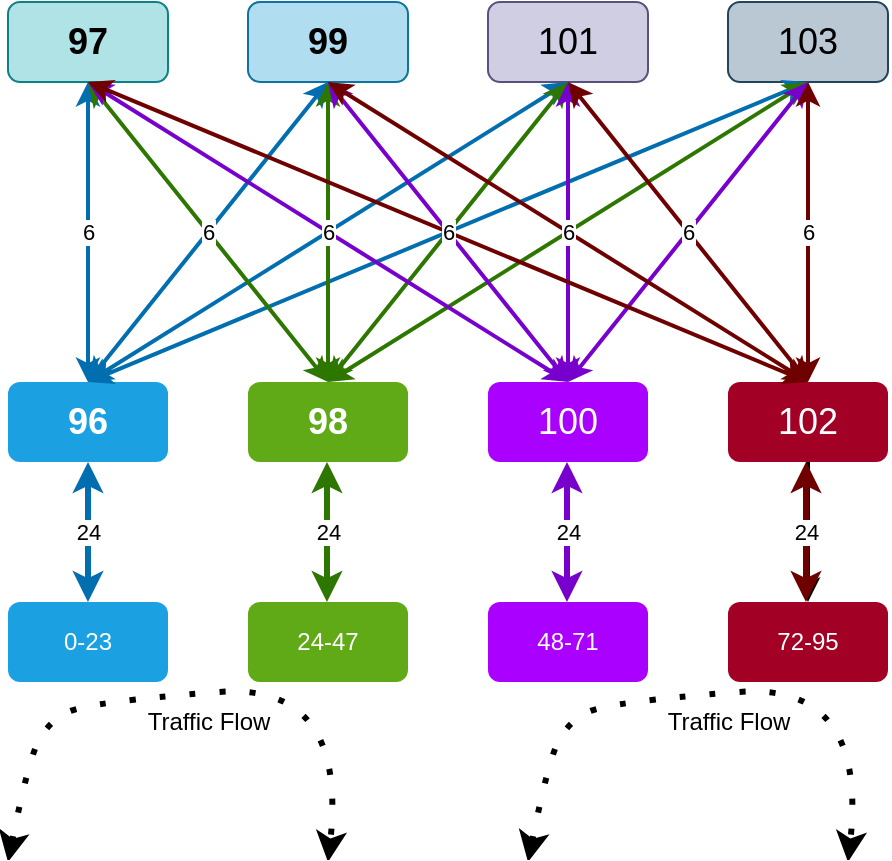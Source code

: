 <mxfile version="11.0.2" type="github"><diagram id="s4OD0SoGw4W0iyVjB6UI" name="Page-1"><mxGraphModel dx="1003" dy="661" grid="1" gridSize="10" guides="1" tooltips="1" connect="1" arrows="1" fold="1" page="1" pageScale="1" pageWidth="850" pageHeight="1100" math="0" shadow="0"><root><mxCell id="0"/><mxCell id="1" parent="0"/><mxCell id="Ym-zPBsQIMdJajePks9g-3" value="0-23" style="rounded=1;whiteSpace=wrap;html=1;shadow=0;glass=0;fillColor=#1ba1e2;strokeColor=none;fontColor=#ffffff;" parent="1" vertex="1"><mxGeometry x="160" y="630" width="80" height="40" as="geometry"/></mxCell><mxCell id="Ym-zPBsQIMdJajePks9g-4" value="24-47" style="rounded=1;whiteSpace=wrap;html=1;shadow=0;glass=0;fillColor=#60a917;strokeColor=none;fontColor=#ffffff;" parent="1" vertex="1"><mxGeometry x="280" y="630" width="80" height="40" as="geometry"/></mxCell><mxCell id="Ym-zPBsQIMdJajePks9g-5" value="48-71" style="rounded=1;whiteSpace=wrap;html=1;shadow=0;glass=0;fillColor=#aa00ff;strokeColor=none;fontColor=#ffffff;" parent="1" vertex="1"><mxGeometry x="400" y="630" width="80" height="40" as="geometry"/></mxCell><mxCell id="Ym-zPBsQIMdJajePks9g-6" value="72-95" style="rounded=1;whiteSpace=wrap;html=1;shadow=0;glass=0;fillColor=#a20025;strokeColor=none;fontColor=#ffffff;" parent="1" vertex="1"><mxGeometry x="520" y="630" width="80" height="40" as="geometry"/></mxCell><mxCell id="Ym-zPBsQIMdJajePks9g-7" value="&lt;font style=&quot;font-size: 18px&quot;&gt;&lt;b&gt;96&lt;/b&gt;&lt;/font&gt;" style="rounded=1;whiteSpace=wrap;html=1;shadow=0;glass=0;fillColor=#1ba1e2;strokeColor=none;fontColor=#ffffff;" parent="1" vertex="1"><mxGeometry x="160" y="520" width="80" height="40" as="geometry"/></mxCell><mxCell id="Ym-zPBsQIMdJajePks9g-8" value="&lt;b&gt;&lt;font style=&quot;font-size: 18px&quot;&gt;98&lt;/font&gt;&lt;/b&gt;" style="rounded=1;whiteSpace=wrap;html=1;shadow=0;glass=0;fillColor=#60a917;strokeColor=none;fontColor=#ffffff;" parent="1" vertex="1"><mxGeometry x="280" y="520" width="80" height="40" as="geometry"/></mxCell><mxCell id="Ym-zPBsQIMdJajePks9g-9" value="&lt;font style=&quot;font-size: 18px&quot;&gt;100&lt;/font&gt;" style="rounded=1;whiteSpace=wrap;html=1;shadow=0;glass=0;fillColor=#aa00ff;strokeColor=none;fontColor=#ffffff;" parent="1" vertex="1"><mxGeometry x="400" y="520" width="80" height="40" as="geometry"/></mxCell><mxCell id="xxciTOWTd4Kh54nCsDOU-9" value="" style="edgeStyle=orthogonalEdgeStyle;rounded=0;orthogonalLoop=1;jettySize=auto;html=1;strokeWidth=2;" parent="1" source="Ym-zPBsQIMdJajePks9g-10" target="Ym-zPBsQIMdJajePks9g-6" edge="1"><mxGeometry relative="1" as="geometry"/></mxCell><mxCell id="Ym-zPBsQIMdJajePks9g-10" value="&lt;font style=&quot;font-size: 18px&quot;&gt;102&lt;/font&gt;" style="rounded=1;whiteSpace=wrap;html=1;shadow=0;glass=0;fillColor=#a20025;strokeColor=none;fontColor=#ffffff;" parent="1" vertex="1"><mxGeometry x="520" y="520" width="80" height="40" as="geometry"/></mxCell><mxCell id="Ym-zPBsQIMdJajePks9g-11" value="&lt;span style=&quot;font-size: 18px&quot;&gt;&lt;b&gt;97&lt;/b&gt;&lt;/span&gt;" style="rounded=1;whiteSpace=wrap;html=1;shadow=0;glass=0;fillColor=#b0e3e6;strokeColor=#0e8088;" parent="1" vertex="1"><mxGeometry x="160" y="330" width="80" height="40" as="geometry"/></mxCell><mxCell id="Ym-zPBsQIMdJajePks9g-12" value="&lt;b&gt;&lt;font style=&quot;font-size: 18px&quot;&gt;99&lt;/font&gt;&lt;/b&gt;" style="rounded=1;whiteSpace=wrap;html=1;shadow=0;glass=0;fillColor=#b1ddf0;strokeColor=#10739e;" parent="1" vertex="1"><mxGeometry x="280" y="330" width="80" height="40" as="geometry"/></mxCell><mxCell id="Ym-zPBsQIMdJajePks9g-13" value="&lt;font style=&quot;font-size: 18px&quot;&gt;101&lt;/font&gt;" style="rounded=1;whiteSpace=wrap;html=1;shadow=0;glass=0;fillColor=#d0cee2;strokeColor=#56517e;" parent="1" vertex="1"><mxGeometry x="400" y="330" width="80" height="40" as="geometry"/></mxCell><mxCell id="Ym-zPBsQIMdJajePks9g-14" value="&lt;font style=&quot;font-size: 18px&quot;&gt;103&lt;/font&gt;" style="rounded=1;whiteSpace=wrap;html=1;shadow=0;glass=0;fillColor=#bac8d3;strokeColor=#23445d;" parent="1" vertex="1"><mxGeometry x="520" y="330" width="80" height="40" as="geometry"/></mxCell><mxCell id="Ym-zPBsQIMdJajePks9g-17" value="24" style="endArrow=classic;startArrow=classic;html=1;shadow=0;strokeWidth=3;entryX=0.5;entryY=1;entryDx=0;entryDy=0;fillColor=#1ba1e2;strokeColor=#006EAF;" parent="1" source="Ym-zPBsQIMdJajePks9g-3" target="Ym-zPBsQIMdJajePks9g-7" edge="1"><mxGeometry width="50" height="50" relative="1" as="geometry"><mxPoint x="150" y="760" as="sourcePoint"/><mxPoint x="200" y="710" as="targetPoint"/></mxGeometry></mxCell><mxCell id="Ym-zPBsQIMdJajePks9g-18" value="24" style="endArrow=classic;startArrow=classic;html=1;shadow=0;strokeWidth=3;entryX=0.5;entryY=1;entryDx=0;entryDy=0;fillColor=#60a917;strokeColor=#2D7600;" parent="1" edge="1"><mxGeometry width="50" height="50" relative="1" as="geometry"><mxPoint x="319.5" y="630" as="sourcePoint"/><mxPoint x="319.5" y="560" as="targetPoint"/></mxGeometry></mxCell><mxCell id="Ym-zPBsQIMdJajePks9g-19" value="24" style="endArrow=classic;startArrow=classic;html=1;shadow=0;strokeWidth=3;entryX=0.5;entryY=1;entryDx=0;entryDy=0;fillColor=#aa00ff;strokeColor=#7700CC;" parent="1" edge="1"><mxGeometry width="50" height="50" relative="1" as="geometry"><mxPoint x="439.5" y="630" as="sourcePoint"/><mxPoint x="439.5" y="560" as="targetPoint"/></mxGeometry></mxCell><mxCell id="Ym-zPBsQIMdJajePks9g-20" value="24" style="endArrow=classic;startArrow=classic;html=1;shadow=0;strokeWidth=3;entryX=0.5;entryY=1;entryDx=0;entryDy=0;fillColor=#a20025;strokeColor=#6F0000;" parent="1" edge="1"><mxGeometry width="50" height="50" relative="1" as="geometry"><mxPoint x="559" y="630" as="sourcePoint"/><mxPoint x="559" y="560" as="targetPoint"/></mxGeometry></mxCell><mxCell id="Ym-zPBsQIMdJajePks9g-22" value="6" style="endArrow=classic;startArrow=classic;html=1;shadow=0;strokeWidth=2;entryX=0.5;entryY=1;entryDx=0;entryDy=0;fillColor=#1ba1e2;strokeColor=#006EAF;" parent="1" source="Ym-zPBsQIMdJajePks9g-7" target="Ym-zPBsQIMdJajePks9g-11" edge="1"><mxGeometry width="50" height="50" relative="1" as="geometry"><mxPoint x="110" y="620" as="sourcePoint"/><mxPoint x="110" y="550" as="targetPoint"/></mxGeometry></mxCell><mxCell id="Ym-zPBsQIMdJajePks9g-23" value="6" style="endArrow=classic;startArrow=classic;html=1;shadow=0;strokeWidth=2;entryX=0.5;entryY=1;entryDx=0;entryDy=0;fillColor=#1ba1e2;strokeColor=#006EAF;exitX=0.5;exitY=0;exitDx=0;exitDy=0;" parent="1" source="Ym-zPBsQIMdJajePks9g-7" target="Ym-zPBsQIMdJajePks9g-12" edge="1"><mxGeometry width="50" height="50" relative="1" as="geometry"><mxPoint x="270" y="520" as="sourcePoint"/><mxPoint x="270" y="370" as="targetPoint"/></mxGeometry></mxCell><mxCell id="Ym-zPBsQIMdJajePks9g-24" value="6" style="endArrow=classic;startArrow=classic;html=1;shadow=0;strokeWidth=2;entryX=0.5;entryY=1;entryDx=0;entryDy=0;fillColor=#1ba1e2;strokeColor=#006EAF;exitX=0.5;exitY=0;exitDx=0;exitDy=0;" parent="1" source="Ym-zPBsQIMdJajePks9g-7" target="Ym-zPBsQIMdJajePks9g-13" edge="1"><mxGeometry width="50" height="50" relative="1" as="geometry"><mxPoint x="250" y="540" as="sourcePoint"/><mxPoint x="370" y="390" as="targetPoint"/></mxGeometry></mxCell><mxCell id="Ym-zPBsQIMdJajePks9g-25" value="6" style="endArrow=classic;startArrow=classic;html=1;shadow=0;strokeWidth=2;entryX=0.5;entryY=1;entryDx=0;entryDy=0;fillColor=#1ba1e2;strokeColor=#006EAF;" parent="1" target="Ym-zPBsQIMdJajePks9g-14" edge="1"><mxGeometry width="50" height="50" relative="1" as="geometry"><mxPoint x="200" y="520" as="sourcePoint"/><mxPoint x="480" y="390" as="targetPoint"/></mxGeometry></mxCell><mxCell id="Ym-zPBsQIMdJajePks9g-26" value="" style="curved=1;endArrow=classic;html=1;shadow=0;strokeWidth=3;startArrow=classic;startFill=1;dashed=1;dashPattern=1 4;" parent="1" edge="1"><mxGeometry width="50" height="50" relative="1" as="geometry"><mxPoint x="160" y="760" as="sourcePoint"/><mxPoint x="320" y="760" as="targetPoint"/><Array as="points"><mxPoint x="170" y="710"/><mxPoint x="180" y="690"/><mxPoint x="200" y="680"/><mxPoint x="330" y="670"/></Array></mxGeometry></mxCell><mxCell id="Ym-zPBsQIMdJajePks9g-27" value="Traffic Flow" style="text;html=1;resizable=0;points=[];align=center;verticalAlign=middle;labelBackgroundColor=#ffffff;" parent="Ym-zPBsQIMdJajePks9g-26" vertex="1" connectable="0"><mxGeometry x="-0.381" relative="1" as="geometry"><mxPoint x="57.5" y="10" as="offset"/></mxGeometry></mxCell><mxCell id="xxciTOWTd4Kh54nCsDOU-1" value="6" style="endArrow=classic;startArrow=classic;html=1;shadow=0;strokeWidth=2;entryX=0.5;entryY=1;entryDx=0;entryDy=0;fillColor=#60a917;strokeColor=#2D7600;exitX=0.5;exitY=0;exitDx=0;exitDy=0;" parent="1" source="Ym-zPBsQIMdJajePks9g-8" target="Ym-zPBsQIMdJajePks9g-12" edge="1"><mxGeometry width="50" height="50" relative="1" as="geometry"><mxPoint x="390" y="500" as="sourcePoint"/><mxPoint x="390" y="430" as="targetPoint"/></mxGeometry></mxCell><mxCell id="xxciTOWTd4Kh54nCsDOU-2" value="6" style="endArrow=classic;startArrow=classic;html=1;shadow=0;strokeWidth=2;entryX=0.5;entryY=1;entryDx=0;entryDy=0;fillColor=#60a917;strokeColor=#2D7600;exitX=0.5;exitY=0;exitDx=0;exitDy=0;" parent="1" source="Ym-zPBsQIMdJajePks9g-8" target="Ym-zPBsQIMdJajePks9g-11" edge="1"><mxGeometry width="50" height="50" relative="1" as="geometry"><mxPoint x="400" y="530" as="sourcePoint"/><mxPoint x="400" y="380" as="targetPoint"/></mxGeometry></mxCell><mxCell id="xxciTOWTd4Kh54nCsDOU-3" value="6" style="endArrow=classic;startArrow=classic;html=1;shadow=0;strokeWidth=2;entryX=0.5;entryY=1;entryDx=0;entryDy=0;fillColor=#60a917;strokeColor=#2D7600;exitX=0.5;exitY=0;exitDx=0;exitDy=0;" parent="1" source="Ym-zPBsQIMdJajePks9g-8" target="Ym-zPBsQIMdJajePks9g-13" edge="1"><mxGeometry width="50" height="50" relative="1" as="geometry"><mxPoint x="410" y="520" as="sourcePoint"/><mxPoint x="290" y="370" as="targetPoint"/></mxGeometry></mxCell><mxCell id="xxciTOWTd4Kh54nCsDOU-4" value="6" style="endArrow=classic;startArrow=classic;html=1;shadow=0;strokeWidth=2;fillColor=#60a917;strokeColor=#2D7600;" parent="1" edge="1"><mxGeometry width="50" height="50" relative="1" as="geometry"><mxPoint x="320" y="520" as="sourcePoint"/><mxPoint x="560" y="370" as="targetPoint"/></mxGeometry></mxCell><mxCell id="xxciTOWTd4Kh54nCsDOU-5" value="6" style="endArrow=classic;startArrow=classic;html=1;shadow=0;strokeWidth=2;entryX=0.5;entryY=1;entryDx=0;entryDy=0;fillColor=#aa00ff;strokeColor=#7700CC;exitX=0.5;exitY=0;exitDx=0;exitDy=0;" parent="1" source="Ym-zPBsQIMdJajePks9g-9" target="Ym-zPBsQIMdJajePks9g-13" edge="1"><mxGeometry width="50" height="50" relative="1" as="geometry"><mxPoint x="490" y="500" as="sourcePoint"/><mxPoint x="490" y="430" as="targetPoint"/></mxGeometry></mxCell><mxCell id="xxciTOWTd4Kh54nCsDOU-6" value="6" style="endArrow=classic;startArrow=classic;html=1;shadow=0;strokeWidth=2;fillColor=#aa00ff;strokeColor=#7700CC;exitX=0.5;exitY=0;exitDx=0;exitDy=0;" parent="1" source="Ym-zPBsQIMdJajePks9g-9" edge="1"><mxGeometry width="50" height="50" relative="1" as="geometry"><mxPoint x="490" y="520" as="sourcePoint"/><mxPoint x="200" y="370" as="targetPoint"/></mxGeometry></mxCell><mxCell id="xxciTOWTd4Kh54nCsDOU-7" value="6" style="endArrow=classic;startArrow=classic;html=1;shadow=0;strokeWidth=2;fillColor=#aa00ff;strokeColor=#7700CC;exitX=0.5;exitY=0;exitDx=0;exitDy=0;" parent="1" source="Ym-zPBsQIMdJajePks9g-9" edge="1"><mxGeometry width="50" height="50" relative="1" as="geometry"><mxPoint x="490" y="510" as="sourcePoint"/><mxPoint x="320" y="370" as="targetPoint"/></mxGeometry></mxCell><mxCell id="xxciTOWTd4Kh54nCsDOU-8" value="6" style="endArrow=classic;startArrow=classic;html=1;shadow=0;strokeWidth=2;fillColor=#aa00ff;strokeColor=#7700CC;entryX=0.5;entryY=1;entryDx=0;entryDy=0;" parent="1" target="Ym-zPBsQIMdJajePks9g-14" edge="1"><mxGeometry width="50" height="50" relative="1" as="geometry"><mxPoint x="440" y="520" as="sourcePoint"/><mxPoint x="450" y="360" as="targetPoint"/></mxGeometry></mxCell><mxCell id="xxciTOWTd4Kh54nCsDOU-11" value="6" style="endArrow=classic;startArrow=classic;html=1;shadow=0;strokeWidth=2;fillColor=#a20025;strokeColor=#6F0000;" parent="1" target="Ym-zPBsQIMdJajePks9g-14" edge="1"><mxGeometry width="50" height="50" relative="1" as="geometry"><mxPoint x="560" y="520" as="sourcePoint"/><mxPoint x="560" y="380" as="targetPoint"/></mxGeometry></mxCell><mxCell id="xxciTOWTd4Kh54nCsDOU-12" value="6" style="endArrow=classic;startArrow=classic;html=1;shadow=0;strokeWidth=2;fillColor=#a20025;strokeColor=#6F0000;exitX=0.5;exitY=0;exitDx=0;exitDy=0;entryX=0.5;entryY=1;entryDx=0;entryDy=0;" parent="1" source="Ym-zPBsQIMdJajePks9g-10" target="Ym-zPBsQIMdJajePks9g-11" edge="1"><mxGeometry width="50" height="50" relative="1" as="geometry"><mxPoint x="620" y="510" as="sourcePoint"/><mxPoint x="620" y="360" as="targetPoint"/></mxGeometry></mxCell><mxCell id="xxciTOWTd4Kh54nCsDOU-13" value="6" style="endArrow=classic;startArrow=classic;html=1;shadow=0;strokeWidth=2;entryX=0.5;entryY=1;entryDx=0;entryDy=0;fillColor=#a20025;strokeColor=#6F0000;exitX=0.5;exitY=0;exitDx=0;exitDy=0;" parent="1" source="Ym-zPBsQIMdJajePks9g-10" target="Ym-zPBsQIMdJajePks9g-12" edge="1"><mxGeometry width="50" height="50" relative="1" as="geometry"><mxPoint x="610" y="510" as="sourcePoint"/><mxPoint x="610" y="440" as="targetPoint"/></mxGeometry></mxCell><mxCell id="xxciTOWTd4Kh54nCsDOU-14" value="6" style="endArrow=classic;startArrow=classic;html=1;shadow=0;strokeWidth=2;entryX=0.5;entryY=1;entryDx=0;entryDy=0;fillColor=#a20025;strokeColor=#6F0000;exitX=0.5;exitY=0;exitDx=0;exitDy=0;" parent="1" source="Ym-zPBsQIMdJajePks9g-10" target="Ym-zPBsQIMdJajePks9g-13" edge="1"><mxGeometry width="50" height="50" relative="1" as="geometry"><mxPoint x="640" y="490" as="sourcePoint"/><mxPoint x="640" y="420" as="targetPoint"/></mxGeometry></mxCell><mxCell id="H1E8pxhJgIgUR-IhTppF-5" value="" style="curved=1;endArrow=classic;html=1;shadow=0;strokeWidth=3;startArrow=classic;startFill=1;dashed=1;dashPattern=1 4;" parent="1" edge="1"><mxGeometry width="50" height="50" relative="1" as="geometry"><mxPoint x="420" y="760" as="sourcePoint"/><mxPoint x="580" y="760" as="targetPoint"/><Array as="points"><mxPoint x="430" y="710"/><mxPoint x="440" y="690"/><mxPoint x="460" y="680"/><mxPoint x="590" y="670"/></Array></mxGeometry></mxCell><mxCell id="H1E8pxhJgIgUR-IhTppF-6" value="Traffic Flow" style="text;html=1;resizable=0;points=[];align=center;verticalAlign=middle;labelBackgroundColor=#ffffff;" parent="H1E8pxhJgIgUR-IhTppF-5" vertex="1" connectable="0"><mxGeometry x="-0.381" relative="1" as="geometry"><mxPoint x="57.5" y="10" as="offset"/></mxGeometry></mxCell></root></mxGraphModel></diagram></mxfile>